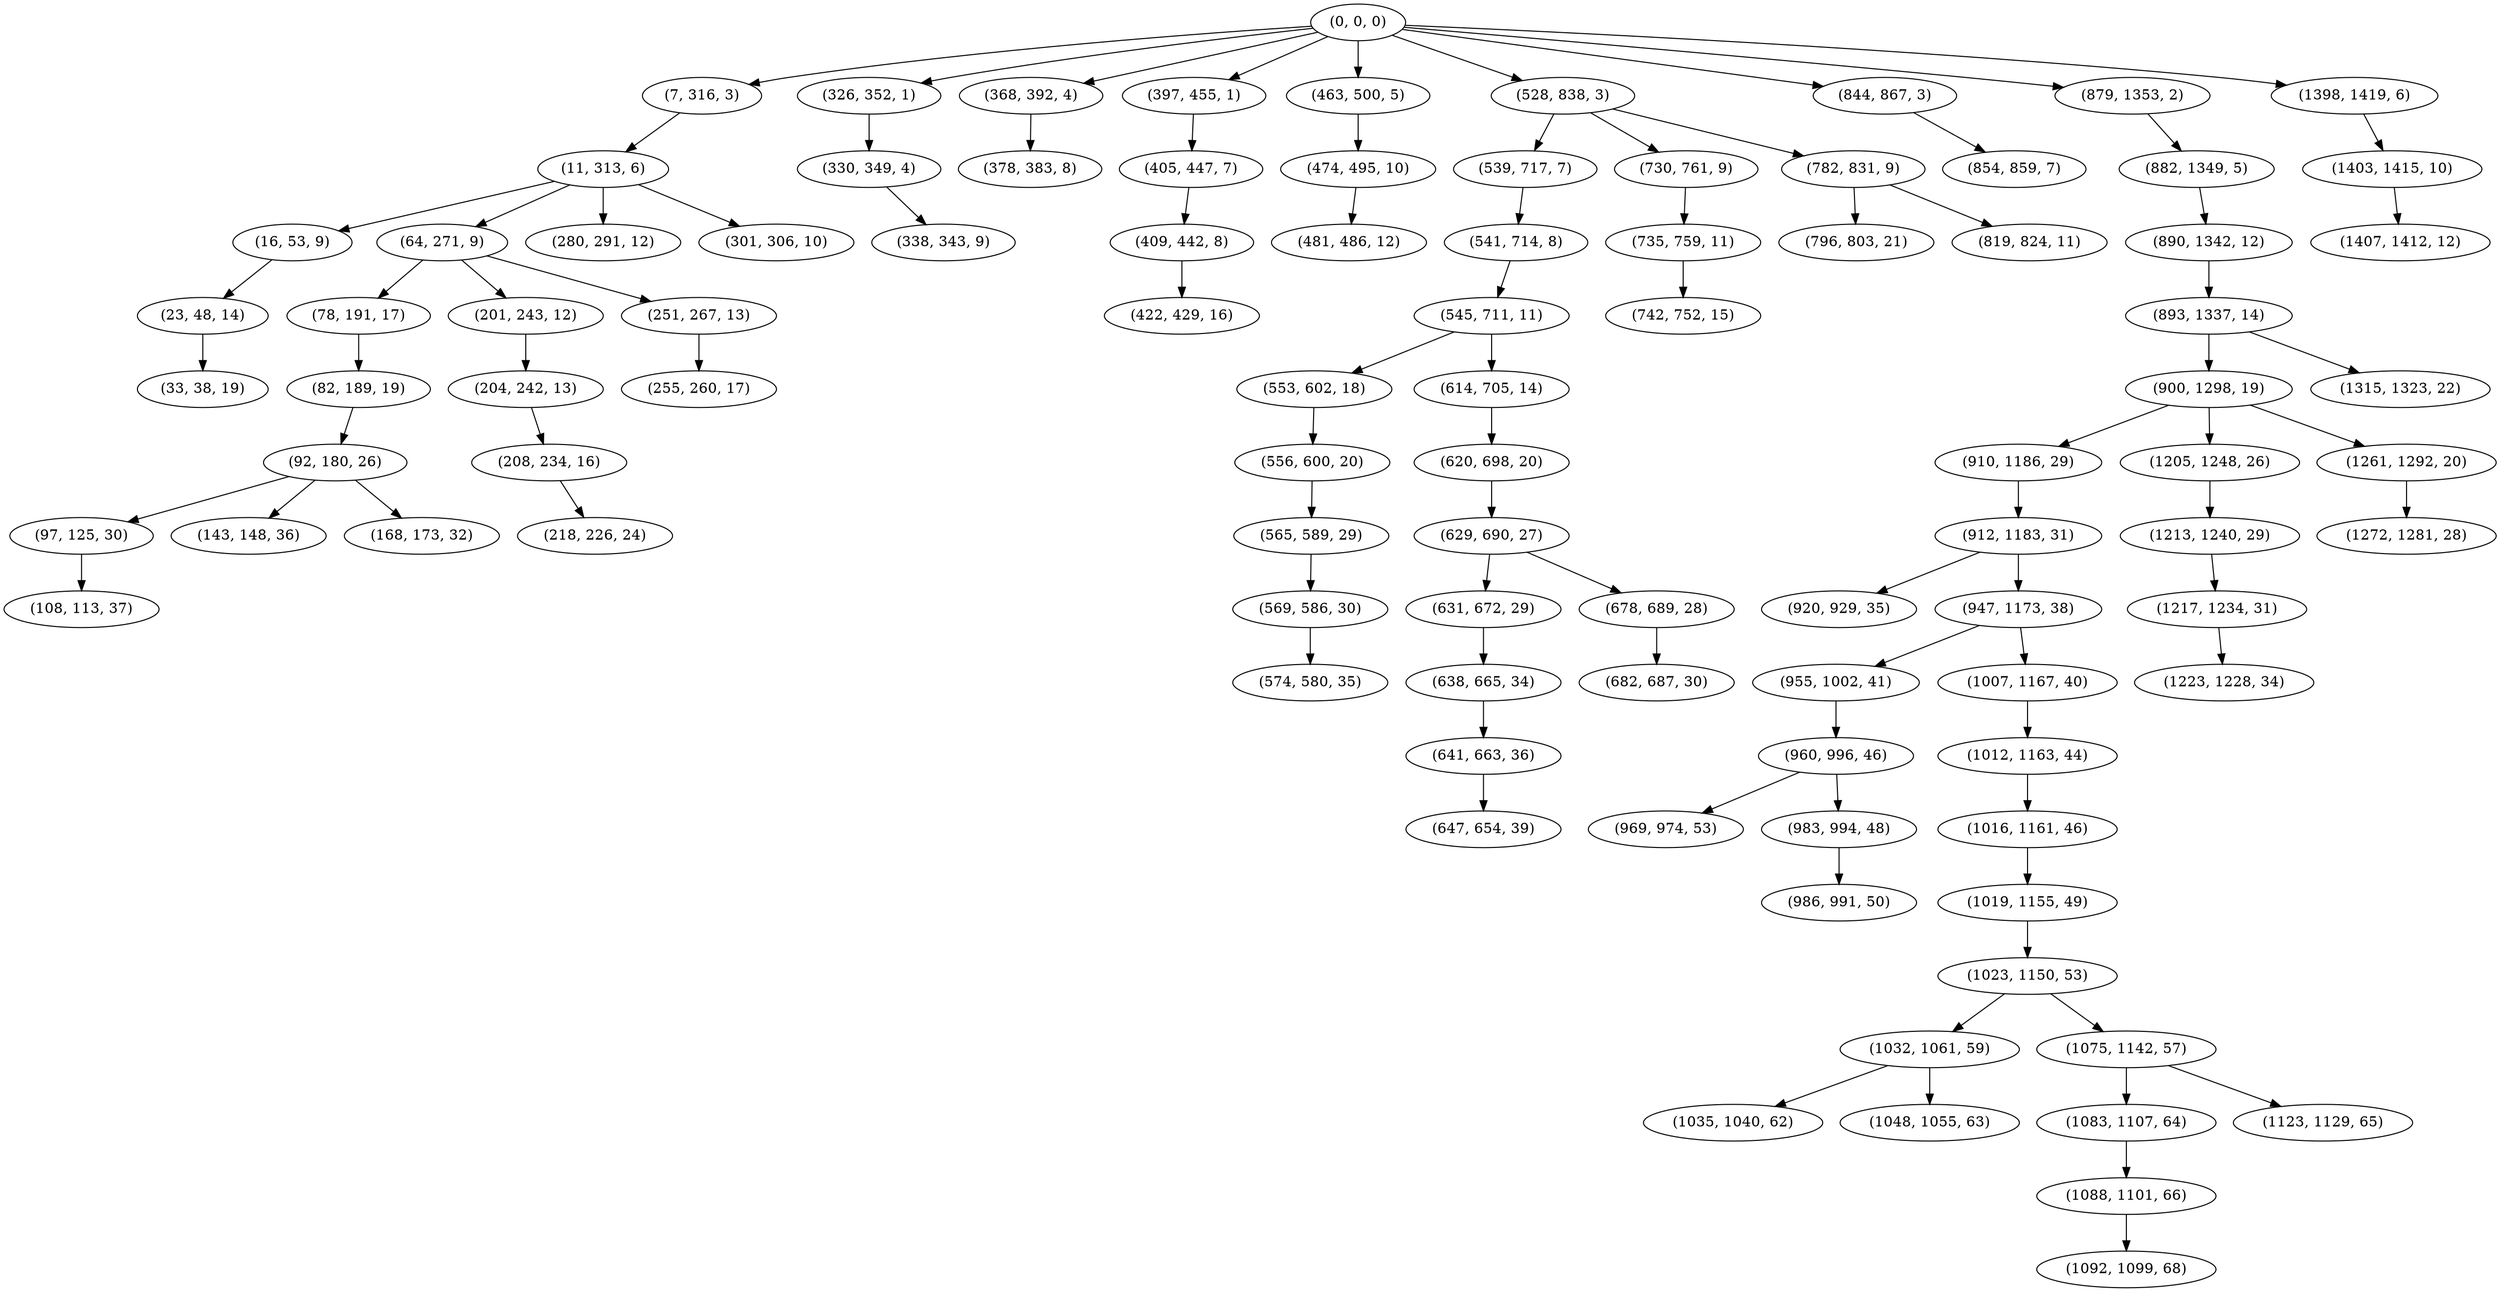 digraph tree {
    "(0, 0, 0)";
    "(7, 316, 3)";
    "(11, 313, 6)";
    "(16, 53, 9)";
    "(23, 48, 14)";
    "(33, 38, 19)";
    "(64, 271, 9)";
    "(78, 191, 17)";
    "(82, 189, 19)";
    "(92, 180, 26)";
    "(97, 125, 30)";
    "(108, 113, 37)";
    "(143, 148, 36)";
    "(168, 173, 32)";
    "(201, 243, 12)";
    "(204, 242, 13)";
    "(208, 234, 16)";
    "(218, 226, 24)";
    "(251, 267, 13)";
    "(255, 260, 17)";
    "(280, 291, 12)";
    "(301, 306, 10)";
    "(326, 352, 1)";
    "(330, 349, 4)";
    "(338, 343, 9)";
    "(368, 392, 4)";
    "(378, 383, 8)";
    "(397, 455, 1)";
    "(405, 447, 7)";
    "(409, 442, 8)";
    "(422, 429, 16)";
    "(463, 500, 5)";
    "(474, 495, 10)";
    "(481, 486, 12)";
    "(528, 838, 3)";
    "(539, 717, 7)";
    "(541, 714, 8)";
    "(545, 711, 11)";
    "(553, 602, 18)";
    "(556, 600, 20)";
    "(565, 589, 29)";
    "(569, 586, 30)";
    "(574, 580, 35)";
    "(614, 705, 14)";
    "(620, 698, 20)";
    "(629, 690, 27)";
    "(631, 672, 29)";
    "(638, 665, 34)";
    "(641, 663, 36)";
    "(647, 654, 39)";
    "(678, 689, 28)";
    "(682, 687, 30)";
    "(730, 761, 9)";
    "(735, 759, 11)";
    "(742, 752, 15)";
    "(782, 831, 9)";
    "(796, 803, 21)";
    "(819, 824, 11)";
    "(844, 867, 3)";
    "(854, 859, 7)";
    "(879, 1353, 2)";
    "(882, 1349, 5)";
    "(890, 1342, 12)";
    "(893, 1337, 14)";
    "(900, 1298, 19)";
    "(910, 1186, 29)";
    "(912, 1183, 31)";
    "(920, 929, 35)";
    "(947, 1173, 38)";
    "(955, 1002, 41)";
    "(960, 996, 46)";
    "(969, 974, 53)";
    "(983, 994, 48)";
    "(986, 991, 50)";
    "(1007, 1167, 40)";
    "(1012, 1163, 44)";
    "(1016, 1161, 46)";
    "(1019, 1155, 49)";
    "(1023, 1150, 53)";
    "(1032, 1061, 59)";
    "(1035, 1040, 62)";
    "(1048, 1055, 63)";
    "(1075, 1142, 57)";
    "(1083, 1107, 64)";
    "(1088, 1101, 66)";
    "(1092, 1099, 68)";
    "(1123, 1129, 65)";
    "(1205, 1248, 26)";
    "(1213, 1240, 29)";
    "(1217, 1234, 31)";
    "(1223, 1228, 34)";
    "(1261, 1292, 20)";
    "(1272, 1281, 28)";
    "(1315, 1323, 22)";
    "(1398, 1419, 6)";
    "(1403, 1415, 10)";
    "(1407, 1412, 12)";
    "(0, 0, 0)" -> "(7, 316, 3)";
    "(0, 0, 0)" -> "(326, 352, 1)";
    "(0, 0, 0)" -> "(368, 392, 4)";
    "(0, 0, 0)" -> "(397, 455, 1)";
    "(0, 0, 0)" -> "(463, 500, 5)";
    "(0, 0, 0)" -> "(528, 838, 3)";
    "(0, 0, 0)" -> "(844, 867, 3)";
    "(0, 0, 0)" -> "(879, 1353, 2)";
    "(0, 0, 0)" -> "(1398, 1419, 6)";
    "(7, 316, 3)" -> "(11, 313, 6)";
    "(11, 313, 6)" -> "(16, 53, 9)";
    "(11, 313, 6)" -> "(64, 271, 9)";
    "(11, 313, 6)" -> "(280, 291, 12)";
    "(11, 313, 6)" -> "(301, 306, 10)";
    "(16, 53, 9)" -> "(23, 48, 14)";
    "(23, 48, 14)" -> "(33, 38, 19)";
    "(64, 271, 9)" -> "(78, 191, 17)";
    "(64, 271, 9)" -> "(201, 243, 12)";
    "(64, 271, 9)" -> "(251, 267, 13)";
    "(78, 191, 17)" -> "(82, 189, 19)";
    "(82, 189, 19)" -> "(92, 180, 26)";
    "(92, 180, 26)" -> "(97, 125, 30)";
    "(92, 180, 26)" -> "(143, 148, 36)";
    "(92, 180, 26)" -> "(168, 173, 32)";
    "(97, 125, 30)" -> "(108, 113, 37)";
    "(201, 243, 12)" -> "(204, 242, 13)";
    "(204, 242, 13)" -> "(208, 234, 16)";
    "(208, 234, 16)" -> "(218, 226, 24)";
    "(251, 267, 13)" -> "(255, 260, 17)";
    "(326, 352, 1)" -> "(330, 349, 4)";
    "(330, 349, 4)" -> "(338, 343, 9)";
    "(368, 392, 4)" -> "(378, 383, 8)";
    "(397, 455, 1)" -> "(405, 447, 7)";
    "(405, 447, 7)" -> "(409, 442, 8)";
    "(409, 442, 8)" -> "(422, 429, 16)";
    "(463, 500, 5)" -> "(474, 495, 10)";
    "(474, 495, 10)" -> "(481, 486, 12)";
    "(528, 838, 3)" -> "(539, 717, 7)";
    "(528, 838, 3)" -> "(730, 761, 9)";
    "(528, 838, 3)" -> "(782, 831, 9)";
    "(539, 717, 7)" -> "(541, 714, 8)";
    "(541, 714, 8)" -> "(545, 711, 11)";
    "(545, 711, 11)" -> "(553, 602, 18)";
    "(545, 711, 11)" -> "(614, 705, 14)";
    "(553, 602, 18)" -> "(556, 600, 20)";
    "(556, 600, 20)" -> "(565, 589, 29)";
    "(565, 589, 29)" -> "(569, 586, 30)";
    "(569, 586, 30)" -> "(574, 580, 35)";
    "(614, 705, 14)" -> "(620, 698, 20)";
    "(620, 698, 20)" -> "(629, 690, 27)";
    "(629, 690, 27)" -> "(631, 672, 29)";
    "(629, 690, 27)" -> "(678, 689, 28)";
    "(631, 672, 29)" -> "(638, 665, 34)";
    "(638, 665, 34)" -> "(641, 663, 36)";
    "(641, 663, 36)" -> "(647, 654, 39)";
    "(678, 689, 28)" -> "(682, 687, 30)";
    "(730, 761, 9)" -> "(735, 759, 11)";
    "(735, 759, 11)" -> "(742, 752, 15)";
    "(782, 831, 9)" -> "(796, 803, 21)";
    "(782, 831, 9)" -> "(819, 824, 11)";
    "(844, 867, 3)" -> "(854, 859, 7)";
    "(879, 1353, 2)" -> "(882, 1349, 5)";
    "(882, 1349, 5)" -> "(890, 1342, 12)";
    "(890, 1342, 12)" -> "(893, 1337, 14)";
    "(893, 1337, 14)" -> "(900, 1298, 19)";
    "(893, 1337, 14)" -> "(1315, 1323, 22)";
    "(900, 1298, 19)" -> "(910, 1186, 29)";
    "(900, 1298, 19)" -> "(1205, 1248, 26)";
    "(900, 1298, 19)" -> "(1261, 1292, 20)";
    "(910, 1186, 29)" -> "(912, 1183, 31)";
    "(912, 1183, 31)" -> "(920, 929, 35)";
    "(912, 1183, 31)" -> "(947, 1173, 38)";
    "(947, 1173, 38)" -> "(955, 1002, 41)";
    "(947, 1173, 38)" -> "(1007, 1167, 40)";
    "(955, 1002, 41)" -> "(960, 996, 46)";
    "(960, 996, 46)" -> "(969, 974, 53)";
    "(960, 996, 46)" -> "(983, 994, 48)";
    "(983, 994, 48)" -> "(986, 991, 50)";
    "(1007, 1167, 40)" -> "(1012, 1163, 44)";
    "(1012, 1163, 44)" -> "(1016, 1161, 46)";
    "(1016, 1161, 46)" -> "(1019, 1155, 49)";
    "(1019, 1155, 49)" -> "(1023, 1150, 53)";
    "(1023, 1150, 53)" -> "(1032, 1061, 59)";
    "(1023, 1150, 53)" -> "(1075, 1142, 57)";
    "(1032, 1061, 59)" -> "(1035, 1040, 62)";
    "(1032, 1061, 59)" -> "(1048, 1055, 63)";
    "(1075, 1142, 57)" -> "(1083, 1107, 64)";
    "(1075, 1142, 57)" -> "(1123, 1129, 65)";
    "(1083, 1107, 64)" -> "(1088, 1101, 66)";
    "(1088, 1101, 66)" -> "(1092, 1099, 68)";
    "(1205, 1248, 26)" -> "(1213, 1240, 29)";
    "(1213, 1240, 29)" -> "(1217, 1234, 31)";
    "(1217, 1234, 31)" -> "(1223, 1228, 34)";
    "(1261, 1292, 20)" -> "(1272, 1281, 28)";
    "(1398, 1419, 6)" -> "(1403, 1415, 10)";
    "(1403, 1415, 10)" -> "(1407, 1412, 12)";
}
